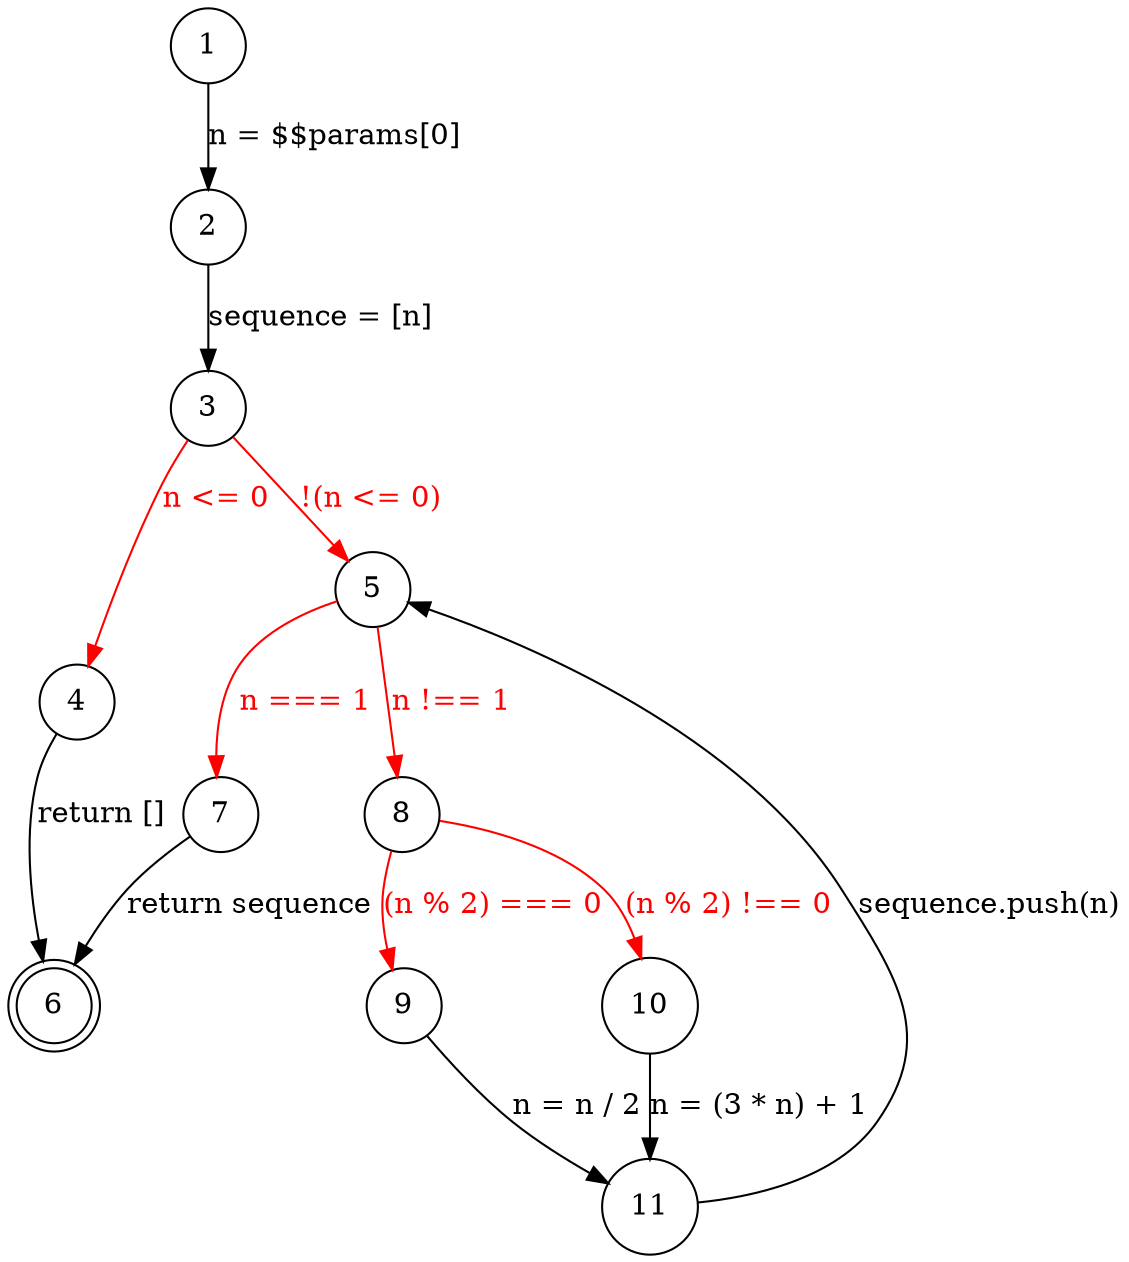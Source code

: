 // collatzSequence
digraph control_flow_graph {
    node [shape = doublecircle] 6
    node [shape = circle]
    
    // Unconditional edges
     1 -> 2  [label = "n = $$params[0]"]
     2 -> 3  [label = "sequence = [n]"]
     4 -> 6  [label = "return []"]
     7 -> 6  [label = "return sequence"]
     9 -> 11 [label = "n = n / 2"]
    10 -> 11 [label = "n = (3 * n) + 1"]
    11 -> 5  [label = "sequence.push(n)"]
    
    // Conditional edges
    edge [color = red, fontcolor = red]
    3 -> 4  [label = "n <= 0"]
    3 -> 5  [label = "!(n <= 0)"]
    5 -> 8  [label = "n !== 1"]
    5 -> 7  [label = "n === 1"]
    8 -> 9  [label = "(n % 2) === 0"]
    8 -> 10 [label = "(n % 2) !== 0"]
}
